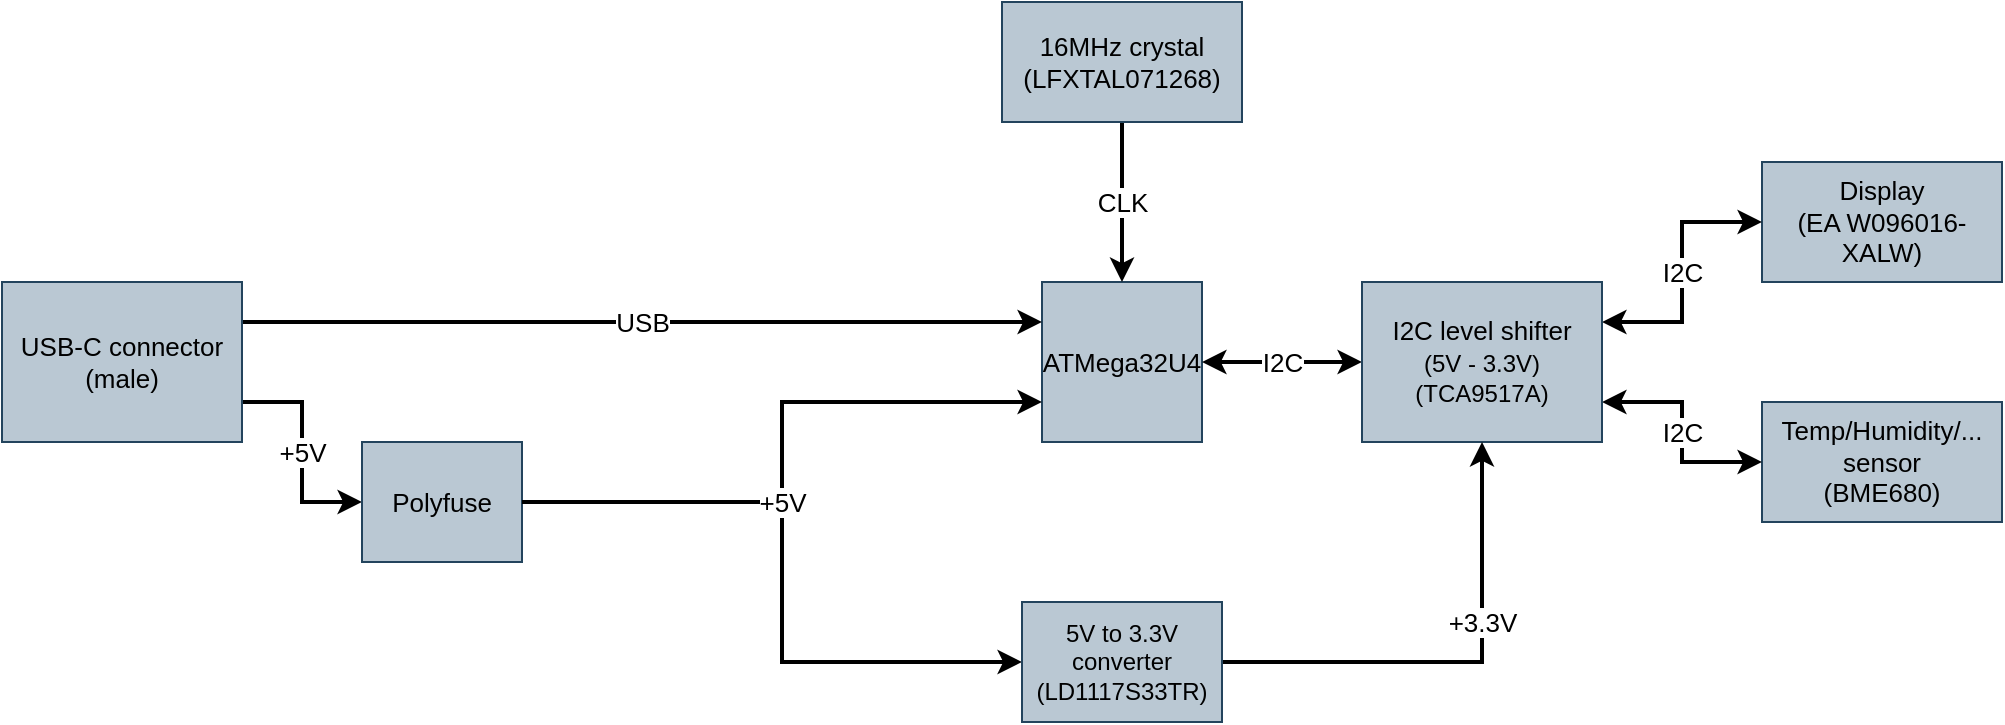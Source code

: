 <mxfile version="21.2.2" type="device">
  <diagram name="Page-1" id="b-2SWCQ-DJqWMEEKV22X">
    <mxGraphModel dx="1105" dy="569" grid="1" gridSize="10" guides="1" tooltips="1" connect="1" arrows="1" fold="1" page="1" pageScale="1" pageWidth="1200" pageHeight="1920" math="0" shadow="0">
      <root>
        <mxCell id="0" />
        <mxCell id="1" parent="0" />
        <mxCell id="pktKvAscEAZRkxxUJ6Ln-1" value="ATMega32U4" style="whiteSpace=wrap;html=1;aspect=fixed;fillColor=#bac8d3;strokeColor=#23445d;fontSize=13;" parent="1" vertex="1">
          <mxGeometry x="620" y="380" width="80" height="80" as="geometry" />
        </mxCell>
        <mxCell id="IVwTAVGK3g3AQoTaVPfq-18" value="+5V" style="edgeStyle=orthogonalEdgeStyle;rounded=0;orthogonalLoop=1;jettySize=auto;html=1;exitX=1;exitY=0.75;exitDx=0;exitDy=0;entryX=0;entryY=0.5;entryDx=0;entryDy=0;fontSize=13;strokeWidth=2;" edge="1" parent="1" source="wa-zx6_5OYw6GmYuSM76-1" target="wa-zx6_5OYw6GmYuSM76-3">
          <mxGeometry relative="1" as="geometry" />
        </mxCell>
        <mxCell id="IVwTAVGK3g3AQoTaVPfq-19" value="USB" style="edgeStyle=orthogonalEdgeStyle;rounded=0;orthogonalLoop=1;jettySize=auto;html=1;exitX=1;exitY=0.25;exitDx=0;exitDy=0;entryX=0;entryY=0.25;entryDx=0;entryDy=0;strokeWidth=2;fontSize=13;" edge="1" parent="1" source="wa-zx6_5OYw6GmYuSM76-1" target="pktKvAscEAZRkxxUJ6Ln-1">
          <mxGeometry relative="1" as="geometry" />
        </mxCell>
        <mxCell id="wa-zx6_5OYw6GmYuSM76-1" value="USB-C connector&lt;br style=&quot;font-size: 13px;&quot;&gt;(male)" style="rounded=0;whiteSpace=wrap;html=1;fillColor=#bac8d3;strokeColor=#23445d;fontSize=13;" parent="1" vertex="1">
          <mxGeometry x="100" y="380" width="120" height="80" as="geometry" />
        </mxCell>
        <mxCell id="IVwTAVGK3g3AQoTaVPfq-23" style="edgeStyle=orthogonalEdgeStyle;rounded=0;orthogonalLoop=1;jettySize=auto;html=1;entryX=0;entryY=0.5;entryDx=0;entryDy=0;strokeWidth=2;fontSize=13;" edge="1" parent="1" target="IVwTAVGK3g3AQoTaVPfq-22">
          <mxGeometry relative="1" as="geometry">
            <mxPoint x="490" y="490" as="sourcePoint" />
            <Array as="points">
              <mxPoint x="490" y="490" />
              <mxPoint x="490" y="570" />
            </Array>
          </mxGeometry>
        </mxCell>
        <mxCell id="wa-zx6_5OYw6GmYuSM76-3" value="Polyfuse" style="rounded=0;whiteSpace=wrap;html=1;fillColor=#bac8d3;strokeColor=#23445d;fontSize=13;" parent="1" vertex="1">
          <mxGeometry x="280" y="460" width="80" height="60" as="geometry" />
        </mxCell>
        <mxCell id="wa-zx6_5OYw6GmYuSM76-9" value="CLK" style="edgeStyle=orthogonalEdgeStyle;rounded=0;orthogonalLoop=1;jettySize=auto;html=1;startArrow=none;startFill=0;endArrow=classic;endFill=1;strokeWidth=2;entryX=0.5;entryY=0;entryDx=0;entryDy=0;fontSize=13;" parent="1" source="wa-zx6_5OYw6GmYuSM76-10" target="pktKvAscEAZRkxxUJ6Ln-1" edge="1">
          <mxGeometry relative="1" as="geometry">
            <mxPoint x="870" y="280" as="targetPoint" />
          </mxGeometry>
        </mxCell>
        <mxCell id="wa-zx6_5OYw6GmYuSM76-10" value="16MHz crystal&lt;br style=&quot;font-size: 13px;&quot;&gt;(LFXTAL071268)" style="rounded=0;whiteSpace=wrap;html=1;fillColor=#bac8d3;strokeColor=#23445d;fontSize=13;" parent="1" vertex="1">
          <mxGeometry x="600" y="240" width="120" height="60" as="geometry" />
        </mxCell>
        <mxCell id="wa-zx6_5OYw6GmYuSM76-11" value="I2C" style="edgeStyle=orthogonalEdgeStyle;rounded=0;orthogonalLoop=1;jettySize=auto;html=1;startArrow=classic;startFill=1;endArrow=classic;endFill=1;strokeWidth=2;exitX=1;exitY=0.5;exitDx=0;exitDy=0;entryX=0;entryY=0.5;entryDx=0;entryDy=0;fontSize=13;" parent="1" source="pktKvAscEAZRkxxUJ6Ln-1" target="wa-zx6_5OYw6GmYuSM76-16" edge="1">
          <mxGeometry relative="1" as="geometry">
            <mxPoint x="760" y="580" as="sourcePoint" />
          </mxGeometry>
        </mxCell>
        <mxCell id="wa-zx6_5OYw6GmYuSM76-12" value="Temp/Humidity/... sensor&lt;br style=&quot;font-size: 13px;&quot;&gt;(BME680)" style="rounded=0;whiteSpace=wrap;html=1;fillColor=#bac8d3;strokeColor=#23445d;fontSize=13;" parent="1" vertex="1">
          <mxGeometry x="980" y="440" width="120" height="60" as="geometry" />
        </mxCell>
        <mxCell id="wa-zx6_5OYw6GmYuSM76-13" value="Display&lt;br style=&quot;font-size: 13px;&quot;&gt;(EA W096016-XALW)" style="rounded=0;whiteSpace=wrap;html=1;fillColor=#bac8d3;strokeColor=#23445d;fontSize=13;" parent="1" vertex="1">
          <mxGeometry x="980" y="320" width="120" height="60" as="geometry" />
        </mxCell>
        <mxCell id="wa-zx6_5OYw6GmYuSM76-14" value="I2C" style="edgeStyle=orthogonalEdgeStyle;rounded=0;orthogonalLoop=1;jettySize=auto;html=1;exitX=1;exitY=0.75;exitDx=0;exitDy=0;entryX=0;entryY=0.5;entryDx=0;entryDy=0;startArrow=classic;startFill=1;endArrow=classic;endFill=1;strokeWidth=2;fontSize=13;" parent="1" source="wa-zx6_5OYw6GmYuSM76-16" target="wa-zx6_5OYw6GmYuSM76-12" edge="1">
          <mxGeometry relative="1" as="geometry" />
        </mxCell>
        <mxCell id="wa-zx6_5OYw6GmYuSM76-15" value="I2C" style="edgeStyle=orthogonalEdgeStyle;rounded=0;orthogonalLoop=1;jettySize=auto;html=1;exitX=1;exitY=0.25;exitDx=0;exitDy=0;entryX=0;entryY=0.5;entryDx=0;entryDy=0;startArrow=classic;startFill=1;endArrow=classic;endFill=1;strokeWidth=2;fontSize=13;" parent="1" source="wa-zx6_5OYw6GmYuSM76-16" target="wa-zx6_5OYw6GmYuSM76-13" edge="1">
          <mxGeometry relative="1" as="geometry" />
        </mxCell>
        <mxCell id="wa-zx6_5OYw6GmYuSM76-16" value="I2C level shifter&lt;br style=&quot;border-color: var(--border-color); font-size: 12px;&quot;&gt;&lt;span style=&quot;font-size: 12px;&quot;&gt;(5V - 3.3V)&lt;/span&gt;&lt;br style=&quot;border-color: var(--border-color); font-size: 12px;&quot;&gt;&lt;span style=&quot;font-size: 12px;&quot;&gt;(TCA9517A)&lt;/span&gt;" style="rounded=0;whiteSpace=wrap;html=1;fillColor=#bac8d3;strokeColor=#23445d;fontSize=13;" parent="1" vertex="1">
          <mxGeometry x="780" y="380" width="120" height="80" as="geometry" />
        </mxCell>
        <mxCell id="IVwTAVGK3g3AQoTaVPfq-24" value="+3.3V" style="edgeStyle=orthogonalEdgeStyle;rounded=0;orthogonalLoop=1;jettySize=auto;html=1;exitX=1;exitY=0.5;exitDx=0;exitDy=0;entryX=0.5;entryY=1;entryDx=0;entryDy=0;fontSize=13;strokeWidth=2;" edge="1" parent="1" source="IVwTAVGK3g3AQoTaVPfq-22" target="wa-zx6_5OYw6GmYuSM76-16">
          <mxGeometry x="0.25" relative="1" as="geometry">
            <mxPoint as="offset" />
          </mxGeometry>
        </mxCell>
        <mxCell id="IVwTAVGK3g3AQoTaVPfq-22" value="5V to 3.3V converter&lt;br&gt;(LD1117S33TR)" style="rounded=0;whiteSpace=wrap;html=1;fillColor=#bac8d3;strokeColor=#23445d;" vertex="1" parent="1">
          <mxGeometry x="610" y="540" width="100" height="60" as="geometry" />
        </mxCell>
        <mxCell id="IVwTAVGK3g3AQoTaVPfq-21" value="+5V" style="edgeStyle=orthogonalEdgeStyle;rounded=0;orthogonalLoop=1;jettySize=auto;html=1;exitX=1;exitY=0.5;exitDx=0;exitDy=0;entryX=0;entryY=0.75;entryDx=0;entryDy=0;strokeWidth=2;fontSize=13;" edge="1" parent="1" source="wa-zx6_5OYw6GmYuSM76-3" target="pktKvAscEAZRkxxUJ6Ln-1">
          <mxGeometry x="-0.161" relative="1" as="geometry">
            <mxPoint as="offset" />
          </mxGeometry>
        </mxCell>
      </root>
    </mxGraphModel>
  </diagram>
</mxfile>

